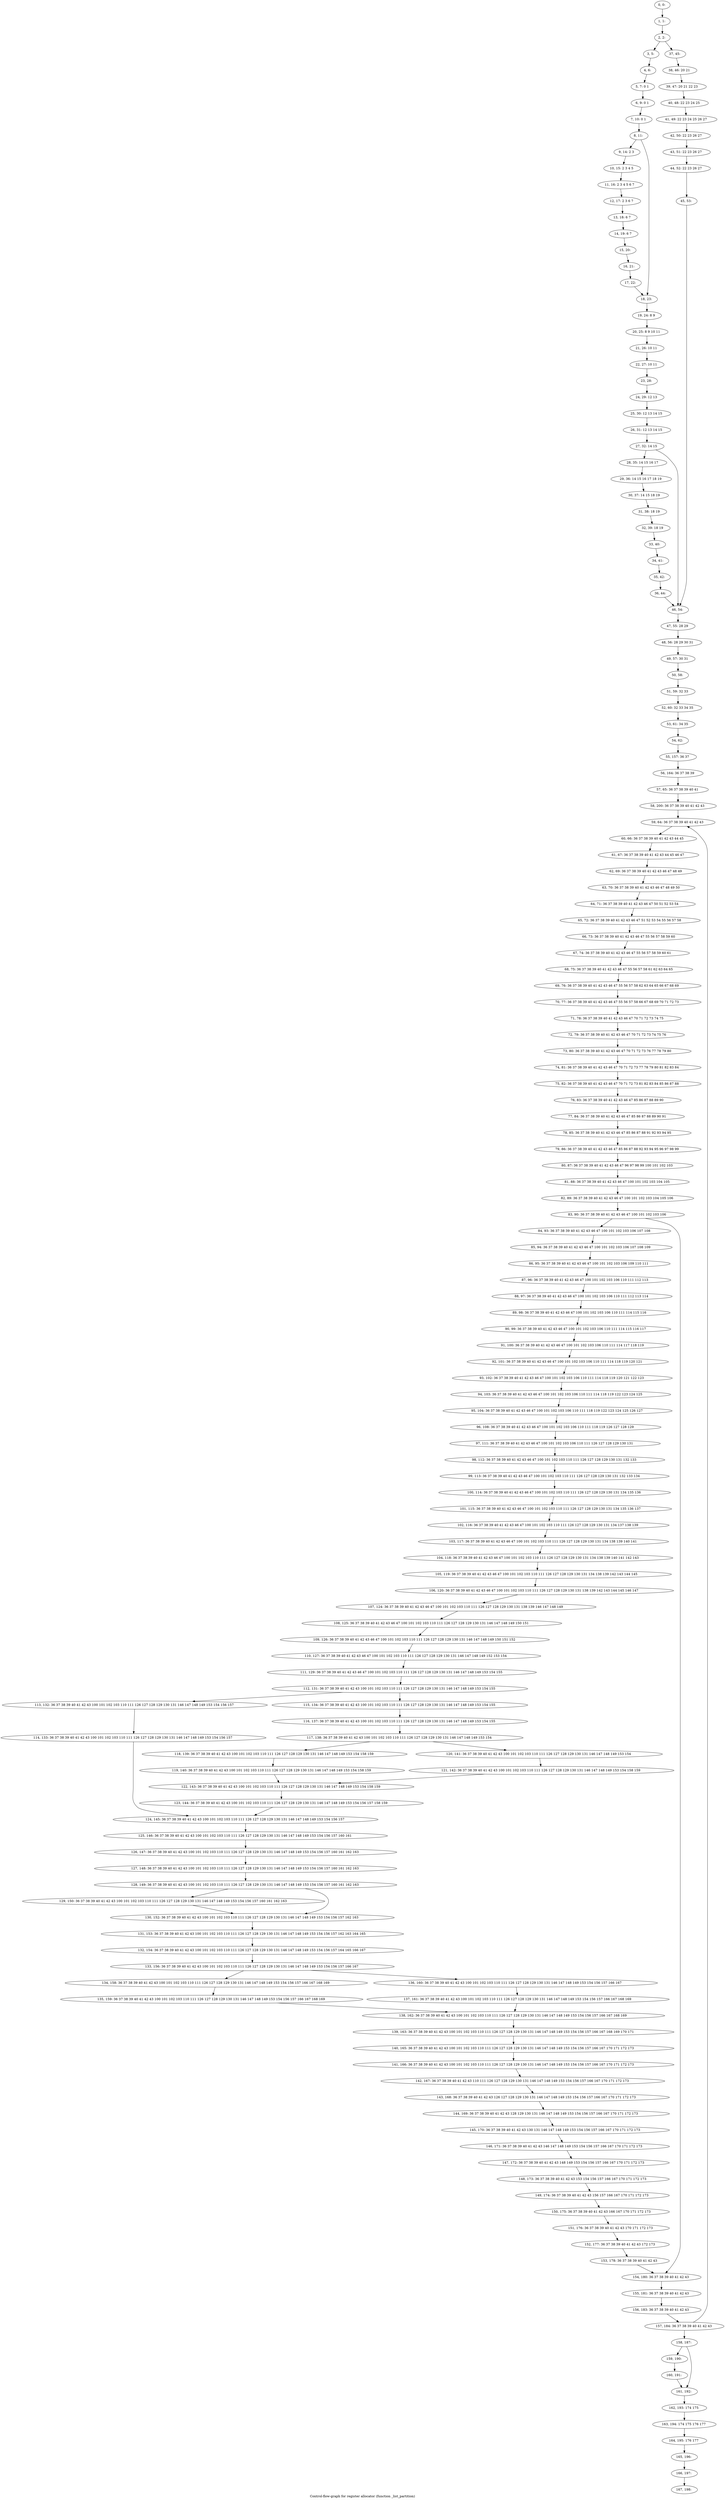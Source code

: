 digraph G {
graph [label="Control-flow-graph for register allocator (function _list_partition)"]
0[label="0, 0: "];
1[label="1, 1: "];
2[label="2, 2: "];
3[label="3, 5: "];
4[label="4, 6: "];
5[label="5, 7: 0 1 "];
6[label="6, 9: 0 1 "];
7[label="7, 10: 0 1 "];
8[label="8, 11: "];
9[label="9, 14: 2 3 "];
10[label="10, 15: 2 3 4 5 "];
11[label="11, 16: 2 3 4 5 6 7 "];
12[label="12, 17: 2 3 6 7 "];
13[label="13, 18: 6 7 "];
14[label="14, 19: 6 7 "];
15[label="15, 20: "];
16[label="16, 21: "];
17[label="17, 22: "];
18[label="18, 23: "];
19[label="19, 24: 8 9 "];
20[label="20, 25: 8 9 10 11 "];
21[label="21, 26: 10 11 "];
22[label="22, 27: 10 11 "];
23[label="23, 28: "];
24[label="24, 29: 12 13 "];
25[label="25, 30: 12 13 14 15 "];
26[label="26, 31: 12 13 14 15 "];
27[label="27, 32: 14 15 "];
28[label="28, 35: 14 15 16 17 "];
29[label="29, 36: 14 15 16 17 18 19 "];
30[label="30, 37: 14 15 18 19 "];
31[label="31, 38: 18 19 "];
32[label="32, 39: 18 19 "];
33[label="33, 40: "];
34[label="34, 41: "];
35[label="35, 42: "];
36[label="36, 44: "];
37[label="37, 45: "];
38[label="38, 46: 20 21 "];
39[label="39, 47: 20 21 22 23 "];
40[label="40, 48: 22 23 24 25 "];
41[label="41, 49: 22 23 24 25 26 27 "];
42[label="42, 50: 22 23 26 27 "];
43[label="43, 51: 22 23 26 27 "];
44[label="44, 52: 22 23 26 27 "];
45[label="45, 53: "];
46[label="46, 54: "];
47[label="47, 55: 28 29 "];
48[label="48, 56: 28 29 30 31 "];
49[label="49, 57: 30 31 "];
50[label="50, 58: "];
51[label="51, 59: 32 33 "];
52[label="52, 60: 32 33 34 35 "];
53[label="53, 61: 34 35 "];
54[label="54, 62: "];
55[label="55, 157: 36 37 "];
56[label="56, 164: 36 37 38 39 "];
57[label="57, 65: 36 37 38 39 40 41 "];
58[label="58, 200: 36 37 38 39 40 41 42 43 "];
59[label="59, 64: 36 37 38 39 40 41 42 43 "];
60[label="60, 66: 36 37 38 39 40 41 42 43 44 45 "];
61[label="61, 67: 36 37 38 39 40 41 42 43 44 45 46 47 "];
62[label="62, 69: 36 37 38 39 40 41 42 43 46 47 48 49 "];
63[label="63, 70: 36 37 38 39 40 41 42 43 46 47 48 49 50 "];
64[label="64, 71: 36 37 38 39 40 41 42 43 46 47 50 51 52 53 54 "];
65[label="65, 72: 36 37 38 39 40 41 42 43 46 47 51 52 53 54 55 56 57 58 "];
66[label="66, 73: 36 37 38 39 40 41 42 43 46 47 55 56 57 58 59 60 "];
67[label="67, 74: 36 37 38 39 40 41 42 43 46 47 55 56 57 58 59 60 61 "];
68[label="68, 75: 36 37 38 39 40 41 42 43 46 47 55 56 57 58 61 62 63 64 65 "];
69[label="69, 76: 36 37 38 39 40 41 42 43 46 47 55 56 57 58 62 63 64 65 66 67 68 69 "];
70[label="70, 77: 36 37 38 39 40 41 42 43 46 47 55 56 57 58 66 67 68 69 70 71 72 73 "];
71[label="71, 78: 36 37 38 39 40 41 42 43 46 47 70 71 72 73 74 75 "];
72[label="72, 79: 36 37 38 39 40 41 42 43 46 47 70 71 72 73 74 75 76 "];
73[label="73, 80: 36 37 38 39 40 41 42 43 46 47 70 71 72 73 76 77 78 79 80 "];
74[label="74, 81: 36 37 38 39 40 41 42 43 46 47 70 71 72 73 77 78 79 80 81 82 83 84 "];
75[label="75, 82: 36 37 38 39 40 41 42 43 46 47 70 71 72 73 81 82 83 84 85 86 87 88 "];
76[label="76, 83: 36 37 38 39 40 41 42 43 46 47 85 86 87 88 89 90 "];
77[label="77, 84: 36 37 38 39 40 41 42 43 46 47 85 86 87 88 89 90 91 "];
78[label="78, 85: 36 37 38 39 40 41 42 43 46 47 85 86 87 88 91 92 93 94 95 "];
79[label="79, 86: 36 37 38 39 40 41 42 43 46 47 85 86 87 88 92 93 94 95 96 97 98 99 "];
80[label="80, 87: 36 37 38 39 40 41 42 43 46 47 96 97 98 99 100 101 102 103 "];
81[label="81, 88: 36 37 38 39 40 41 42 43 46 47 100 101 102 103 104 105 "];
82[label="82, 89: 36 37 38 39 40 41 42 43 46 47 100 101 102 103 104 105 106 "];
83[label="83, 90: 36 37 38 39 40 41 42 43 46 47 100 101 102 103 106 "];
84[label="84, 93: 36 37 38 39 40 41 42 43 46 47 100 101 102 103 106 107 108 "];
85[label="85, 94: 36 37 38 39 40 41 42 43 46 47 100 101 102 103 106 107 108 109 "];
86[label="86, 95: 36 37 38 39 40 41 42 43 46 47 100 101 102 103 106 109 110 111 "];
87[label="87, 96: 36 37 38 39 40 41 42 43 46 47 100 101 102 103 106 110 111 112 113 "];
88[label="88, 97: 36 37 38 39 40 41 42 43 46 47 100 101 102 103 106 110 111 112 113 114 "];
89[label="89, 98: 36 37 38 39 40 41 42 43 46 47 100 101 102 103 106 110 111 114 115 116 "];
90[label="90, 99: 36 37 38 39 40 41 42 43 46 47 100 101 102 103 106 110 111 114 115 116 117 "];
91[label="91, 100: 36 37 38 39 40 41 42 43 46 47 100 101 102 103 106 110 111 114 117 118 119 "];
92[label="92, 101: 36 37 38 39 40 41 42 43 46 47 100 101 102 103 106 110 111 114 118 119 120 121 "];
93[label="93, 102: 36 37 38 39 40 41 42 43 46 47 100 101 102 103 106 110 111 114 118 119 120 121 122 123 "];
94[label="94, 103: 36 37 38 39 40 41 42 43 46 47 100 101 102 103 106 110 111 114 118 119 122 123 124 125 "];
95[label="95, 104: 36 37 38 39 40 41 42 43 46 47 100 101 102 103 106 110 111 118 119 122 123 124 125 126 127 "];
96[label="96, 108: 36 37 38 39 40 41 42 43 46 47 100 101 102 103 106 110 111 118 119 126 127 128 129 "];
97[label="97, 111: 36 37 38 39 40 41 42 43 46 47 100 101 102 103 106 110 111 126 127 128 129 130 131 "];
98[label="98, 112: 36 37 38 39 40 41 42 43 46 47 100 101 102 103 110 111 126 127 128 129 130 131 132 133 "];
99[label="99, 113: 36 37 38 39 40 41 42 43 46 47 100 101 102 103 110 111 126 127 128 129 130 131 132 133 134 "];
100[label="100, 114: 36 37 38 39 40 41 42 43 46 47 100 101 102 103 110 111 126 127 128 129 130 131 134 135 136 "];
101[label="101, 115: 36 37 38 39 40 41 42 43 46 47 100 101 102 103 110 111 126 127 128 129 130 131 134 135 136 137 "];
102[label="102, 116: 36 37 38 39 40 41 42 43 46 47 100 101 102 103 110 111 126 127 128 129 130 131 134 137 138 139 "];
103[label="103, 117: 36 37 38 39 40 41 42 43 46 47 100 101 102 103 110 111 126 127 128 129 130 131 134 138 139 140 141 "];
104[label="104, 118: 36 37 38 39 40 41 42 43 46 47 100 101 102 103 110 111 126 127 128 129 130 131 134 138 139 140 141 142 143 "];
105[label="105, 119: 36 37 38 39 40 41 42 43 46 47 100 101 102 103 110 111 126 127 128 129 130 131 134 138 139 142 143 144 145 "];
106[label="106, 120: 36 37 38 39 40 41 42 43 46 47 100 101 102 103 110 111 126 127 128 129 130 131 138 139 142 143 144 145 146 147 "];
107[label="107, 124: 36 37 38 39 40 41 42 43 46 47 100 101 102 103 110 111 126 127 128 129 130 131 138 139 146 147 148 149 "];
108[label="108, 125: 36 37 38 39 40 41 42 43 46 47 100 101 102 103 110 111 126 127 128 129 130 131 146 147 148 149 150 151 "];
109[label="109, 126: 36 37 38 39 40 41 42 43 46 47 100 101 102 103 110 111 126 127 128 129 130 131 146 147 148 149 150 151 152 "];
110[label="110, 127: 36 37 38 39 40 41 42 43 46 47 100 101 102 103 110 111 126 127 128 129 130 131 146 147 148 149 152 153 154 "];
111[label="111, 129: 36 37 38 39 40 41 42 43 46 47 100 101 102 103 110 111 126 127 128 129 130 131 146 147 148 149 153 154 155 "];
112[label="112, 131: 36 37 38 39 40 41 42 43 100 101 102 103 110 111 126 127 128 129 130 131 146 147 148 149 153 154 155 "];
113[label="113, 132: 36 37 38 39 40 41 42 43 100 101 102 103 110 111 126 127 128 129 130 131 146 147 148 149 153 154 156 157 "];
114[label="114, 133: 36 37 38 39 40 41 42 43 100 101 102 103 110 111 126 127 128 129 130 131 146 147 148 149 153 154 156 157 "];
115[label="115, 134: 36 37 38 39 40 41 42 43 100 101 102 103 110 111 126 127 128 129 130 131 146 147 148 149 153 154 155 "];
116[label="116, 137: 36 37 38 39 40 41 42 43 100 101 102 103 110 111 126 127 128 129 130 131 146 147 148 149 153 154 155 "];
117[label="117, 138: 36 37 38 39 40 41 42 43 100 101 102 103 110 111 126 127 128 129 130 131 146 147 148 149 153 154 "];
118[label="118, 139: 36 37 38 39 40 41 42 43 100 101 102 103 110 111 126 127 128 129 130 131 146 147 148 149 153 154 158 159 "];
119[label="119, 140: 36 37 38 39 40 41 42 43 100 101 102 103 110 111 126 127 128 129 130 131 146 147 148 149 153 154 158 159 "];
120[label="120, 141: 36 37 38 39 40 41 42 43 100 101 102 103 110 111 126 127 128 129 130 131 146 147 148 149 153 154 "];
121[label="121, 142: 36 37 38 39 40 41 42 43 100 101 102 103 110 111 126 127 128 129 130 131 146 147 148 149 153 154 158 159 "];
122[label="122, 143: 36 37 38 39 40 41 42 43 100 101 102 103 110 111 126 127 128 129 130 131 146 147 148 149 153 154 158 159 "];
123[label="123, 144: 36 37 38 39 40 41 42 43 100 101 102 103 110 111 126 127 128 129 130 131 146 147 148 149 153 154 156 157 158 159 "];
124[label="124, 145: 36 37 38 39 40 41 42 43 100 101 102 103 110 111 126 127 128 129 130 131 146 147 148 149 153 154 156 157 "];
125[label="125, 146: 36 37 38 39 40 41 42 43 100 101 102 103 110 111 126 127 128 129 130 131 146 147 148 149 153 154 156 157 160 161 "];
126[label="126, 147: 36 37 38 39 40 41 42 43 100 101 102 103 110 111 126 127 128 129 130 131 146 147 148 149 153 154 156 157 160 161 162 163 "];
127[label="127, 148: 36 37 38 39 40 41 42 43 100 101 102 103 110 111 126 127 128 129 130 131 146 147 148 149 153 154 156 157 160 161 162 163 "];
128[label="128, 149: 36 37 38 39 40 41 42 43 100 101 102 103 110 111 126 127 128 129 130 131 146 147 148 149 153 154 156 157 160 161 162 163 "];
129[label="129, 150: 36 37 38 39 40 41 42 43 100 101 102 103 110 111 126 127 128 129 130 131 146 147 148 149 153 154 156 157 160 161 162 163 "];
130[label="130, 152: 36 37 38 39 40 41 42 43 100 101 102 103 110 111 126 127 128 129 130 131 146 147 148 149 153 154 156 157 162 163 "];
131[label="131, 153: 36 37 38 39 40 41 42 43 100 101 102 103 110 111 126 127 128 129 130 131 146 147 148 149 153 154 156 157 162 163 164 165 "];
132[label="132, 154: 36 37 38 39 40 41 42 43 100 101 102 103 110 111 126 127 128 129 130 131 146 147 148 149 153 154 156 157 164 165 166 167 "];
133[label="133, 156: 36 37 38 39 40 41 42 43 100 101 102 103 110 111 126 127 128 129 130 131 146 147 148 149 153 154 156 157 166 167 "];
134[label="134, 158: 36 37 38 39 40 41 42 43 100 101 102 103 110 111 126 127 128 129 130 131 146 147 148 149 153 154 156 157 166 167 168 169 "];
135[label="135, 159: 36 37 38 39 40 41 42 43 100 101 102 103 110 111 126 127 128 129 130 131 146 147 148 149 153 154 156 157 166 167 168 169 "];
136[label="136, 160: 36 37 38 39 40 41 42 43 100 101 102 103 110 111 126 127 128 129 130 131 146 147 148 149 153 154 156 157 166 167 "];
137[label="137, 161: 36 37 38 39 40 41 42 43 100 101 102 103 110 111 126 127 128 129 130 131 146 147 148 149 153 154 156 157 166 167 168 169 "];
138[label="138, 162: 36 37 38 39 40 41 42 43 100 101 102 103 110 111 126 127 128 129 130 131 146 147 148 149 153 154 156 157 166 167 168 169 "];
139[label="139, 163: 36 37 38 39 40 41 42 43 100 101 102 103 110 111 126 127 128 129 130 131 146 147 148 149 153 154 156 157 166 167 168 169 170 171 "];
140[label="140, 165: 36 37 38 39 40 41 42 43 100 101 102 103 110 111 126 127 128 129 130 131 146 147 148 149 153 154 156 157 166 167 170 171 172 173 "];
141[label="141, 166: 36 37 38 39 40 41 42 43 100 101 102 103 110 111 126 127 128 129 130 131 146 147 148 149 153 154 156 157 166 167 170 171 172 173 "];
142[label="142, 167: 36 37 38 39 40 41 42 43 110 111 126 127 128 129 130 131 146 147 148 149 153 154 156 157 166 167 170 171 172 173 "];
143[label="143, 168: 36 37 38 39 40 41 42 43 126 127 128 129 130 131 146 147 148 149 153 154 156 157 166 167 170 171 172 173 "];
144[label="144, 169: 36 37 38 39 40 41 42 43 128 129 130 131 146 147 148 149 153 154 156 157 166 167 170 171 172 173 "];
145[label="145, 170: 36 37 38 39 40 41 42 43 130 131 146 147 148 149 153 154 156 157 166 167 170 171 172 173 "];
146[label="146, 171: 36 37 38 39 40 41 42 43 146 147 148 149 153 154 156 157 166 167 170 171 172 173 "];
147[label="147, 172: 36 37 38 39 40 41 42 43 148 149 153 154 156 157 166 167 170 171 172 173 "];
148[label="148, 173: 36 37 38 39 40 41 42 43 153 154 156 157 166 167 170 171 172 173 "];
149[label="149, 174: 36 37 38 39 40 41 42 43 156 157 166 167 170 171 172 173 "];
150[label="150, 175: 36 37 38 39 40 41 42 43 166 167 170 171 172 173 "];
151[label="151, 176: 36 37 38 39 40 41 42 43 170 171 172 173 "];
152[label="152, 177: 36 37 38 39 40 41 42 43 172 173 "];
153[label="153, 178: 36 37 38 39 40 41 42 43 "];
154[label="154, 180: 36 37 38 39 40 41 42 43 "];
155[label="155, 181: 36 37 38 39 40 41 42 43 "];
156[label="156, 183: 36 37 38 39 40 41 42 43 "];
157[label="157, 184: 36 37 38 39 40 41 42 43 "];
158[label="158, 187: "];
159[label="159, 190: "];
160[label="160, 191: "];
161[label="161, 192: "];
162[label="162, 193: 174 175 "];
163[label="163, 194: 174 175 176 177 "];
164[label="164, 195: 176 177 "];
165[label="165, 196: "];
166[label="166, 197: "];
167[label="167, 198: "];
0->1 ;
1->2 ;
2->3 ;
2->37 ;
3->4 ;
4->5 ;
5->6 ;
6->7 ;
7->8 ;
8->9 ;
8->18 ;
9->10 ;
10->11 ;
11->12 ;
12->13 ;
13->14 ;
14->15 ;
15->16 ;
16->17 ;
17->18 ;
18->19 ;
19->20 ;
20->21 ;
21->22 ;
22->23 ;
23->24 ;
24->25 ;
25->26 ;
26->27 ;
27->28 ;
27->46 ;
28->29 ;
29->30 ;
30->31 ;
31->32 ;
32->33 ;
33->34 ;
34->35 ;
35->36 ;
36->46 ;
37->38 ;
38->39 ;
39->40 ;
40->41 ;
41->42 ;
42->43 ;
43->44 ;
44->45 ;
45->46 ;
46->47 ;
47->48 ;
48->49 ;
49->50 ;
50->51 ;
51->52 ;
52->53 ;
53->54 ;
54->55 ;
55->56 ;
56->57 ;
57->58 ;
58->59 ;
59->60 ;
60->61 ;
61->62 ;
62->63 ;
63->64 ;
64->65 ;
65->66 ;
66->67 ;
67->68 ;
68->69 ;
69->70 ;
70->71 ;
71->72 ;
72->73 ;
73->74 ;
74->75 ;
75->76 ;
76->77 ;
77->78 ;
78->79 ;
79->80 ;
80->81 ;
81->82 ;
82->83 ;
83->84 ;
83->154 ;
84->85 ;
85->86 ;
86->87 ;
87->88 ;
88->89 ;
89->90 ;
90->91 ;
91->92 ;
92->93 ;
93->94 ;
94->95 ;
95->96 ;
96->97 ;
97->98 ;
98->99 ;
99->100 ;
100->101 ;
101->102 ;
102->103 ;
103->104 ;
104->105 ;
105->106 ;
106->107 ;
107->108 ;
108->109 ;
109->110 ;
110->111 ;
111->112 ;
112->113 ;
112->115 ;
113->114 ;
114->124 ;
115->116 ;
116->117 ;
117->118 ;
117->120 ;
118->119 ;
119->122 ;
120->121 ;
121->122 ;
122->123 ;
123->124 ;
124->125 ;
125->126 ;
126->127 ;
127->128 ;
128->129 ;
128->130 ;
129->130 ;
130->131 ;
131->132 ;
132->133 ;
133->134 ;
133->136 ;
134->135 ;
135->138 ;
136->137 ;
137->138 ;
138->139 ;
139->140 ;
140->141 ;
141->142 ;
142->143 ;
143->144 ;
144->145 ;
145->146 ;
146->147 ;
147->148 ;
148->149 ;
149->150 ;
150->151 ;
151->152 ;
152->153 ;
153->154 ;
154->155 ;
155->156 ;
156->157 ;
157->158 ;
157->59 ;
158->159 ;
158->161 ;
159->160 ;
160->161 ;
161->162 ;
162->163 ;
163->164 ;
164->165 ;
165->166 ;
166->167 ;
}
